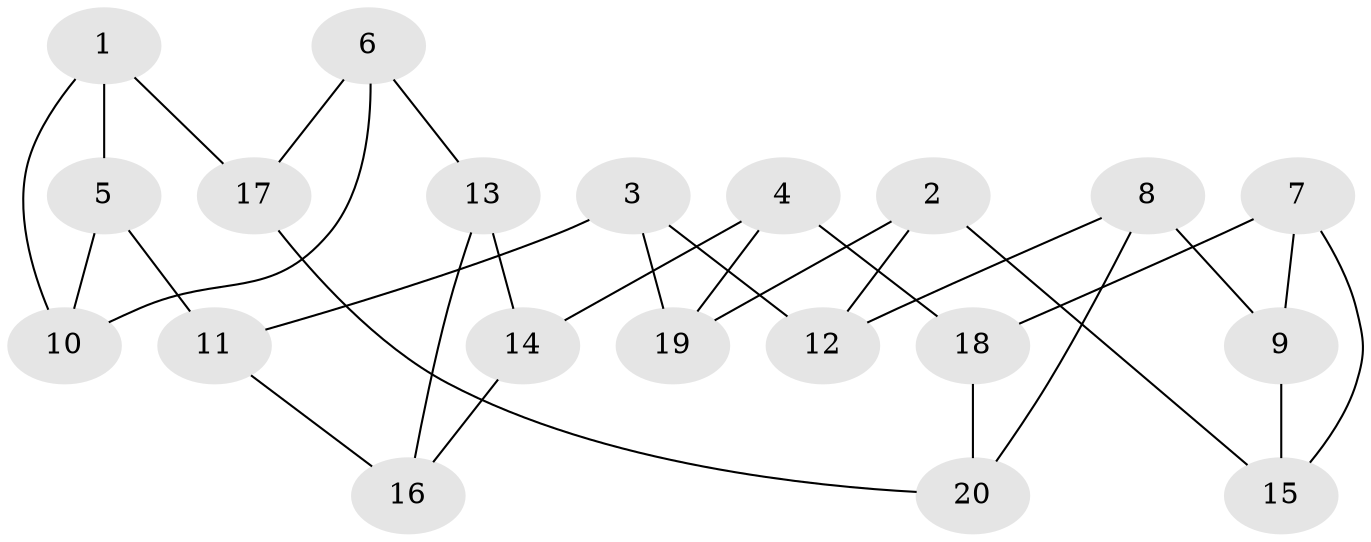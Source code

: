 // Generated by graph-tools (version 1.1) at 2025/46/02/15/25 05:46:28]
// undirected, 20 vertices, 30 edges
graph export_dot {
graph [start="1"]
  node [color=gray90,style=filled];
  1;
  2;
  3;
  4;
  5;
  6;
  7;
  8;
  9;
  10;
  11;
  12;
  13;
  14;
  15;
  16;
  17;
  18;
  19;
  20;
  1 -- 5;
  1 -- 10;
  1 -- 17;
  2 -- 12;
  2 -- 15;
  2 -- 19;
  3 -- 12;
  3 -- 11;
  3 -- 19;
  4 -- 14;
  4 -- 18;
  4 -- 19;
  5 -- 10;
  5 -- 11;
  6 -- 17;
  6 -- 10;
  6 -- 13;
  7 -- 9;
  7 -- 18;
  7 -- 15;
  8 -- 9;
  8 -- 20;
  8 -- 12;
  9 -- 15;
  11 -- 16;
  13 -- 14;
  13 -- 16;
  14 -- 16;
  17 -- 20;
  18 -- 20;
}
